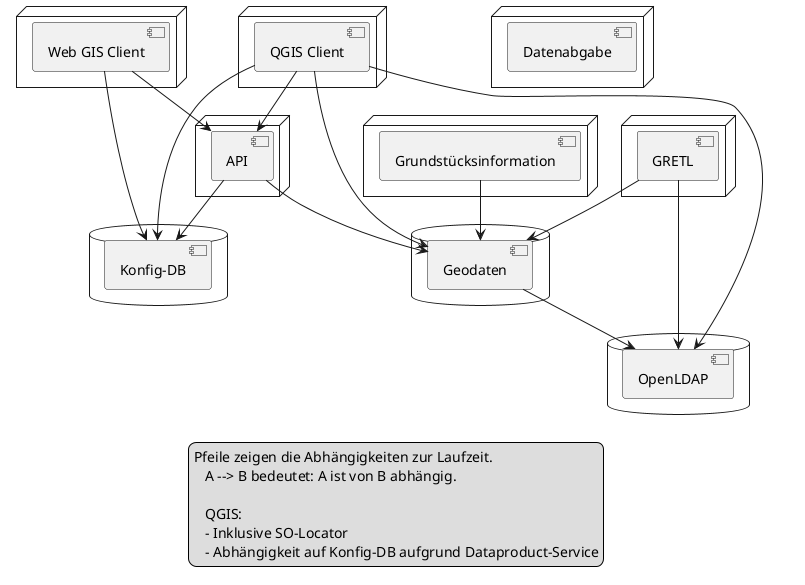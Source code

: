 @startuml
database {
[OpenLDAP] as ldap
}

database {
[Geodaten] as data
}
data --> ldap

database {
[Konfig-DB] as config
}

node {
	[API] as api
}
api --> data
api --> config

node {
	[GRETL] as gretl
}
gretl --> data
gretl --> ldap

node {
	[Grundstücksinformation] as gsi
}
gsi --> data

node {
	[Web GIS Client] as wgc
}
wgc --> config
wgc --> api

node {
	[QGIS Client] as qgis
}
qgis --> data
qgis --> api
qgis --> config
qgis --> ldap

node {
	[Datenabgabe] as export
}

legend bottom
	Pfeile zeigen die Abhängigkeiten zur Laufzeit.
    A --> B bedeutet: A ist von B abhängig.
    
    QGIS: 
    - Inklusive SO-Locator
    - Abhängigkeit auf Konfig-DB aufgrund Dataproduct-Service
endlegend
@enduml

